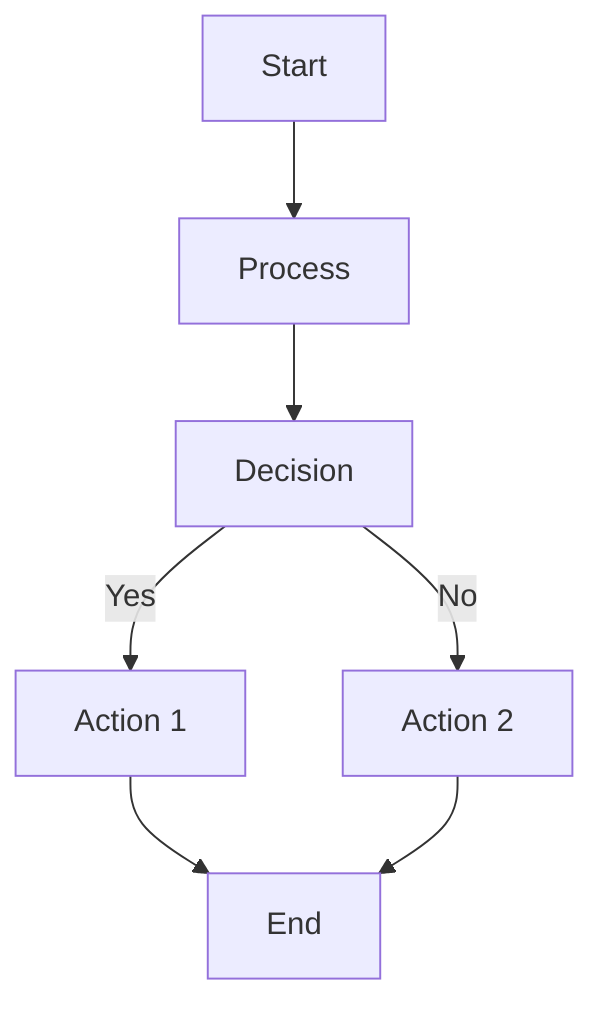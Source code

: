 graph TD
    A[Start] --> B[Process]
    B --> C[Decision]
    C -->|Yes| D[Action 1]
    C -->|No| E[Action 2]
    D --> F[End]
    E --> F
